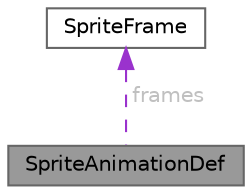 digraph "SpriteAnimationDef"
{
 // LATEX_PDF_SIZE
  bgcolor="transparent";
  edge [fontname=Helvetica,fontsize=10,labelfontname=Helvetica,labelfontsize=10];
  node [fontname=Helvetica,fontsize=10,shape=box,height=0.2,width=0.4];
  Node1 [id="Node000001",label="SpriteAnimationDef",height=0.2,width=0.4,color="gray40", fillcolor="grey60", style="filled", fontcolor="black",tooltip=" "];
  Node2 -> Node1 [id="edge2_Node000001_Node000002",dir="back",color="darkorchid3",style="dashed",tooltip=" ",label=" frames",fontcolor="grey" ];
  Node2 [id="Node000002",label="SpriteFrame",height=0.2,width=0.4,color="gray40", fillcolor="white", style="filled",URL="$struct_sprite_frame.html",tooltip=" "];
}
